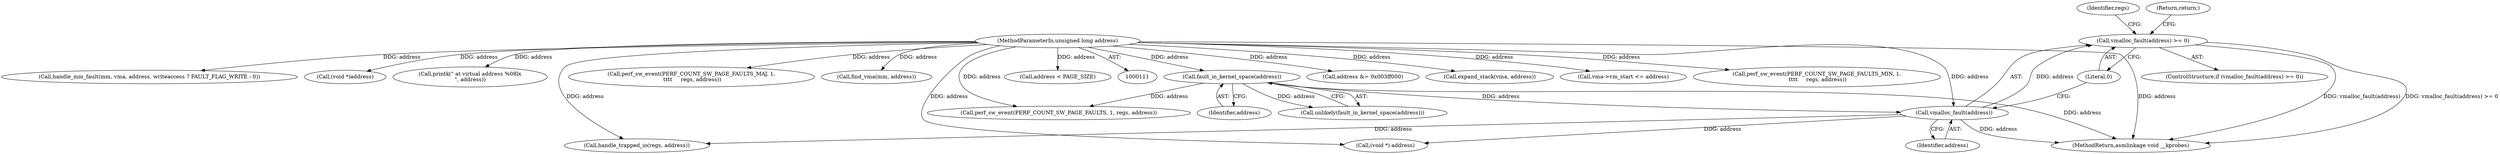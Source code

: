 digraph "0_linux_a8b0ca17b80e92faab46ee7179ba9e99ccb61233_29@API" {
"1000143" [label="(Call,vmalloc_fault(address) >= 0)"];
"1000144" [label="(Call,vmalloc_fault(address))"];
"1000139" [label="(Call,fault_in_kernel_space(address))"];
"1000114" [label="(MethodParameterIn,unsigned long address)"];
"1000381" [label="(Call,address &= 0x003ff000)"];
"1000138" [label="(Call,unlikely(fault_in_kernel_space(address)))"];
"1000210" [label="(Call,expand_stack(vma, address))"];
"1000195" [label="(Call,vma->vm_start <= address)"];
"1000291" [label="(Call,perf_sw_event(PERF_COUNT_SW_PAGE_FAULTS_MIN, 1,\n \t\t\t\t     regs, address))"];
"1000443" [label="(MethodReturn,asmlinkage void __kprobes)"];
"1000245" [label="(Call,handle_mm_fault(mm, vma, address, writeaccess ? FAULT_FLAG_WRITE : 0))"];
"1000430" [label="(Call,(void *)address)"];
"1000146" [label="(Literal,0)"];
"1000144" [label="(Call,vmalloc_fault(address))"];
"1000150" [label="(Identifier,regs)"];
"1000114" [label="(MethodParameterIn,unsigned long address)"];
"1000145" [label="(Identifier,address)"];
"1000362" [label="(Call,printk(\" at virtual address %08lx\n\", address))"];
"1000347" [label="(Call,handle_trapped_io(regs, address))"];
"1000280" [label="(Call,perf_sw_event(PERF_COUNT_SW_PAGE_FAULTS_MAJ, 1,\n \t\t\t\t     regs, address))"];
"1000187" [label="(Call,find_vma(mm, address))"];
"1000147" [label="(Return,return;)"];
"1000142" [label="(ControlStructure,if (vmalloc_fault(address) >= 0))"];
"1000169" [label="(Call,perf_sw_event(PERF_COUNT_SW_PAGE_FAULTS, 1, regs, address))"];
"1000140" [label="(Identifier,address)"];
"1000332" [label="(Call,(void *) address)"];
"1000143" [label="(Call,vmalloc_fault(address) >= 0)"];
"1000139" [label="(Call,fault_in_kernel_space(address))"];
"1000358" [label="(Call,address < PAGE_SIZE)"];
"1000143" -> "1000142"  [label="AST: "];
"1000143" -> "1000146"  [label="CFG: "];
"1000144" -> "1000143"  [label="AST: "];
"1000146" -> "1000143"  [label="AST: "];
"1000147" -> "1000143"  [label="CFG: "];
"1000150" -> "1000143"  [label="CFG: "];
"1000143" -> "1000443"  [label="DDG: vmalloc_fault(address)"];
"1000143" -> "1000443"  [label="DDG: vmalloc_fault(address) >= 0"];
"1000144" -> "1000143"  [label="DDG: address"];
"1000144" -> "1000145"  [label="CFG: "];
"1000145" -> "1000144"  [label="AST: "];
"1000146" -> "1000144"  [label="CFG: "];
"1000144" -> "1000443"  [label="DDG: address"];
"1000139" -> "1000144"  [label="DDG: address"];
"1000114" -> "1000144"  [label="DDG: address"];
"1000144" -> "1000332"  [label="DDG: address"];
"1000144" -> "1000347"  [label="DDG: address"];
"1000139" -> "1000138"  [label="AST: "];
"1000139" -> "1000140"  [label="CFG: "];
"1000140" -> "1000139"  [label="AST: "];
"1000138" -> "1000139"  [label="CFG: "];
"1000139" -> "1000443"  [label="DDG: address"];
"1000139" -> "1000138"  [label="DDG: address"];
"1000114" -> "1000139"  [label="DDG: address"];
"1000139" -> "1000169"  [label="DDG: address"];
"1000114" -> "1000111"  [label="AST: "];
"1000114" -> "1000443"  [label="DDG: address"];
"1000114" -> "1000169"  [label="DDG: address"];
"1000114" -> "1000187"  [label="DDG: address"];
"1000114" -> "1000195"  [label="DDG: address"];
"1000114" -> "1000210"  [label="DDG: address"];
"1000114" -> "1000245"  [label="DDG: address"];
"1000114" -> "1000280"  [label="DDG: address"];
"1000114" -> "1000291"  [label="DDG: address"];
"1000114" -> "1000332"  [label="DDG: address"];
"1000114" -> "1000347"  [label="DDG: address"];
"1000114" -> "1000358"  [label="DDG: address"];
"1000114" -> "1000362"  [label="DDG: address"];
"1000114" -> "1000381"  [label="DDG: address"];
"1000114" -> "1000430"  [label="DDG: address"];
}
